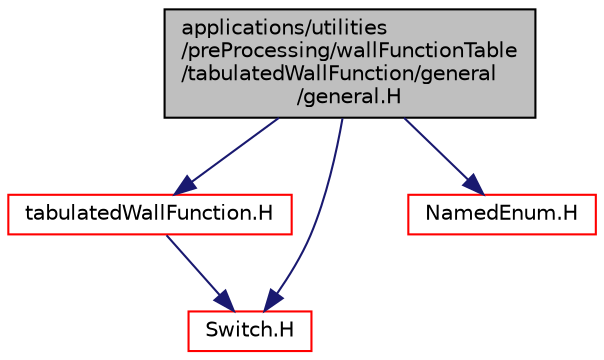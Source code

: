 digraph "applications/utilities/preProcessing/wallFunctionTable/tabulatedWallFunction/general/general.H"
{
  bgcolor="transparent";
  edge [fontname="Helvetica",fontsize="10",labelfontname="Helvetica",labelfontsize="10"];
  node [fontname="Helvetica",fontsize="10",shape=record];
  Node1 [label="applications/utilities\l/preProcessing/wallFunctionTable\l/tabulatedWallFunction/general\l/general.H",height=0.2,width=0.4,color="black", fillcolor="grey75", style="filled", fontcolor="black"];
  Node1 -> Node2 [color="midnightblue",fontsize="10",style="solid",fontname="Helvetica"];
  Node2 [label="tabulatedWallFunction.H",height=0.2,width=0.4,color="red",URL="$a04711.html"];
  Node2 -> Node3 [color="midnightblue",fontsize="10",style="solid",fontname="Helvetica"];
  Node3 [label="Switch.H",height=0.2,width=0.4,color="red",URL="$a08978.html"];
  Node1 -> Node4 [color="midnightblue",fontsize="10",style="solid",fontname="Helvetica"];
  Node4 [label="NamedEnum.H",height=0.2,width=0.4,color="red",URL="$a07840.html"];
  Node1 -> Node3 [color="midnightblue",fontsize="10",style="solid",fontname="Helvetica"];
}
